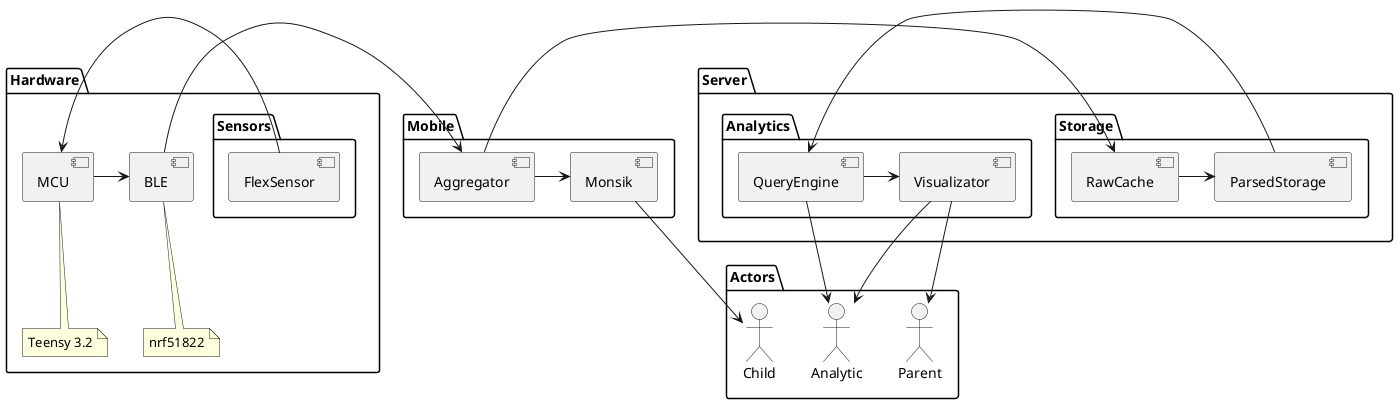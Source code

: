 @startuml
skinparam componentStyle uml2

package Hardware {
    component MCU
    component BLE

    package Sensors {
        [FlexSensor] -> [MCU]
    }

    [MCU] -> [BLE]

    note bottom of [MCU]: Teensy 3.2
    note bottom of [BLE]: nrf51822
}

package Mobile {
    [BLE] -> [Aggregator]
    [Aggregator] -> [Monsik]
}

package Server {
    package Storage {
        [Aggregator] -> [RawCache]
        [RawCache] -> [ParsedStorage]
    }
    package Analytics {
        [ParsedStorage] -> [QueryEngine]
        [QueryEngine] -> [Visualizator]
    }
}

package Actors {
    actor Child
    actor Parent
    actor Analytic

    Child <- [Monsik]

    Parent <- [Visualizator]

    Analytic <-u- [QueryEngine]
    Analytic <-u- [Visualizator]
}

@enduml
